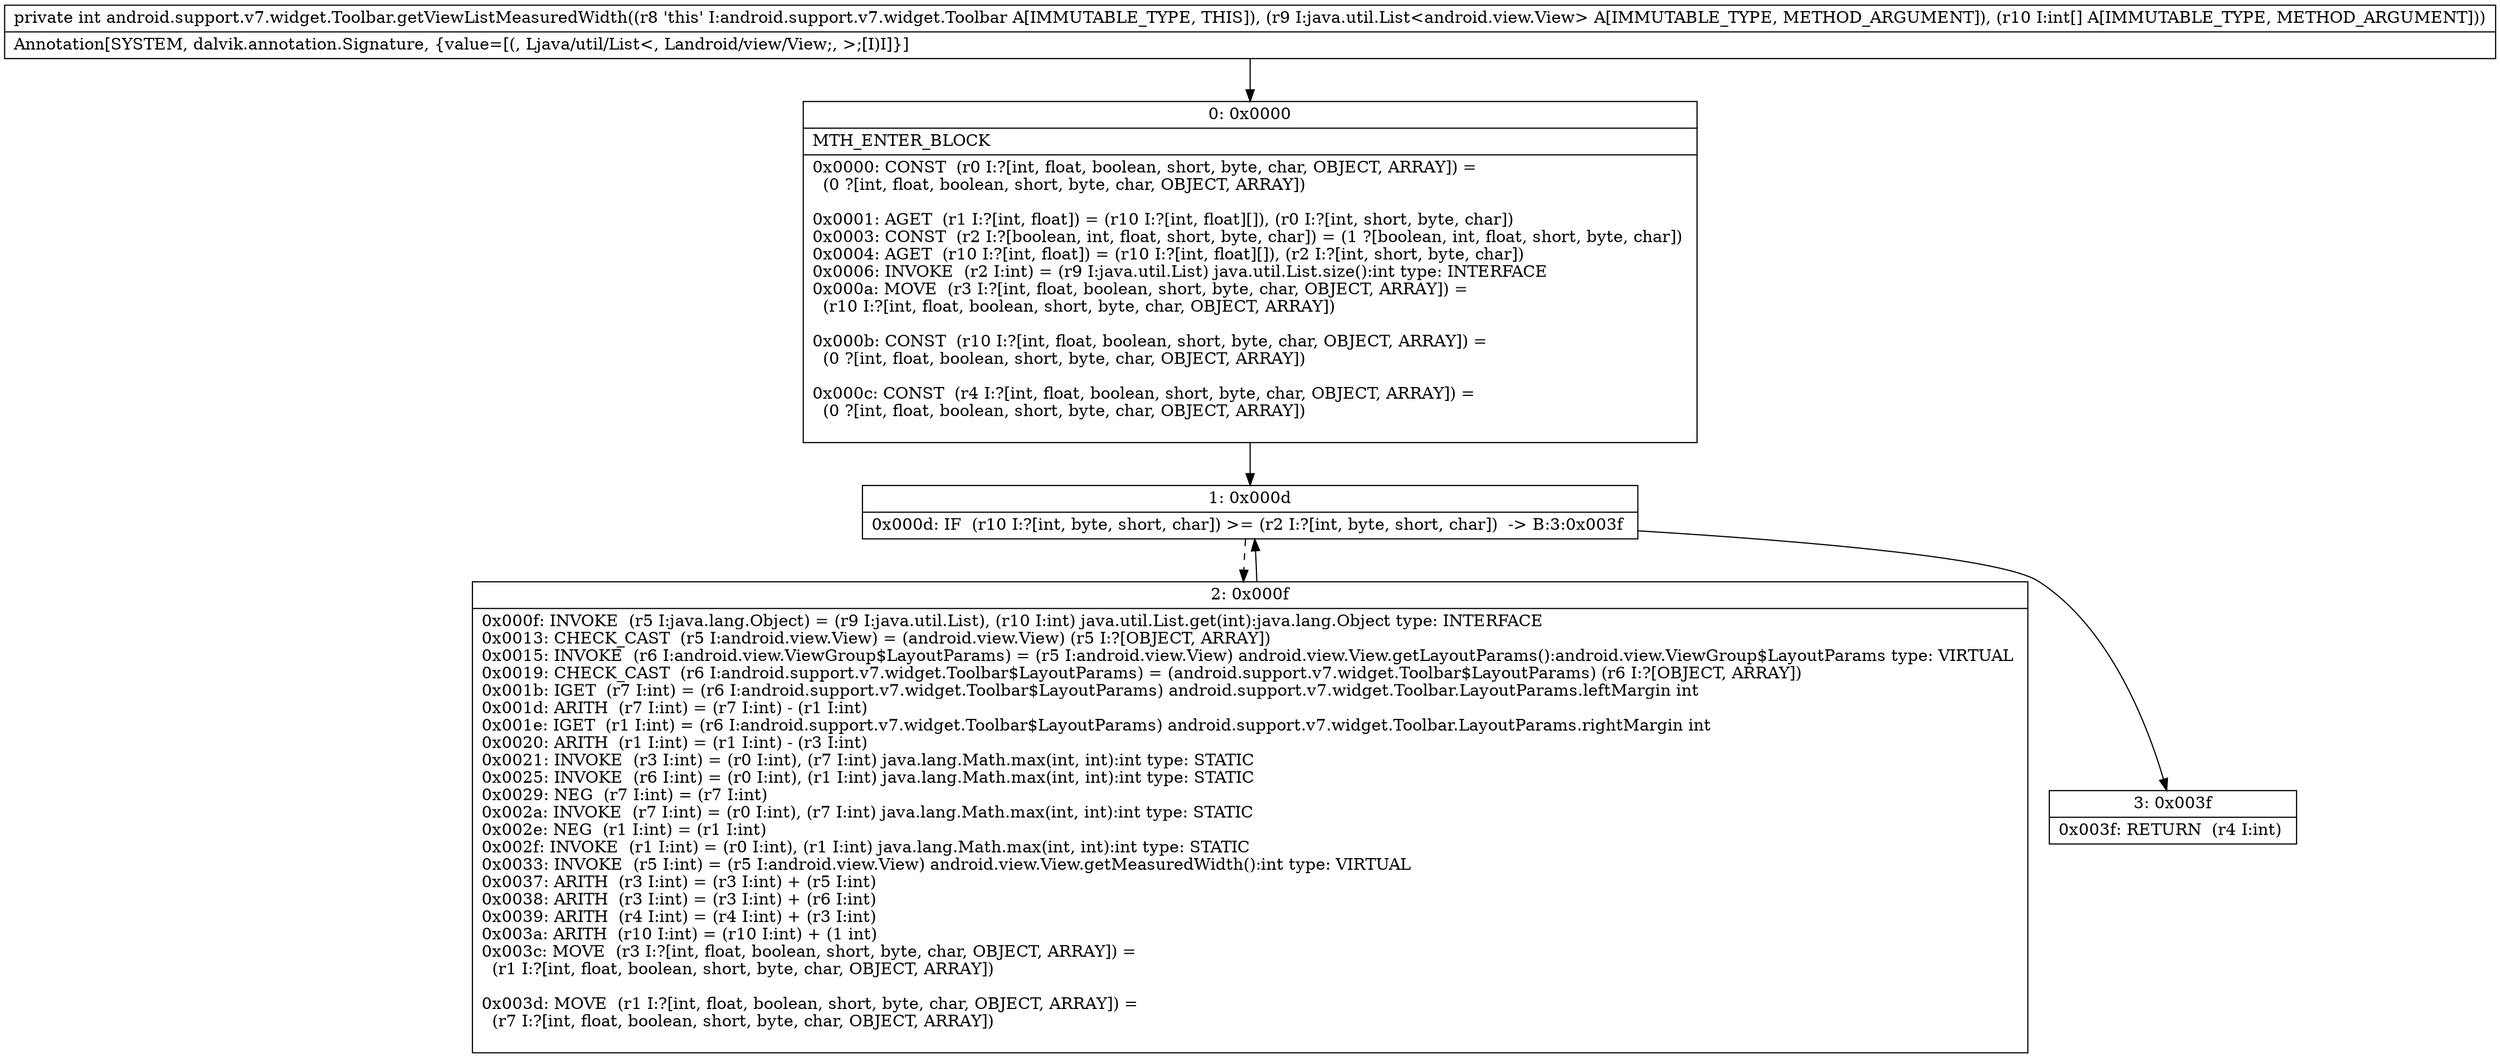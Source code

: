digraph "CFG forandroid.support.v7.widget.Toolbar.getViewListMeasuredWidth(Ljava\/util\/List;[I)I" {
Node_0 [shape=record,label="{0\:\ 0x0000|MTH_ENTER_BLOCK\l|0x0000: CONST  (r0 I:?[int, float, boolean, short, byte, char, OBJECT, ARRAY]) = \l  (0 ?[int, float, boolean, short, byte, char, OBJECT, ARRAY])\l \l0x0001: AGET  (r1 I:?[int, float]) = (r10 I:?[int, float][]), (r0 I:?[int, short, byte, char]) \l0x0003: CONST  (r2 I:?[boolean, int, float, short, byte, char]) = (1 ?[boolean, int, float, short, byte, char]) \l0x0004: AGET  (r10 I:?[int, float]) = (r10 I:?[int, float][]), (r2 I:?[int, short, byte, char]) \l0x0006: INVOKE  (r2 I:int) = (r9 I:java.util.List) java.util.List.size():int type: INTERFACE \l0x000a: MOVE  (r3 I:?[int, float, boolean, short, byte, char, OBJECT, ARRAY]) = \l  (r10 I:?[int, float, boolean, short, byte, char, OBJECT, ARRAY])\l \l0x000b: CONST  (r10 I:?[int, float, boolean, short, byte, char, OBJECT, ARRAY]) = \l  (0 ?[int, float, boolean, short, byte, char, OBJECT, ARRAY])\l \l0x000c: CONST  (r4 I:?[int, float, boolean, short, byte, char, OBJECT, ARRAY]) = \l  (0 ?[int, float, boolean, short, byte, char, OBJECT, ARRAY])\l \l}"];
Node_1 [shape=record,label="{1\:\ 0x000d|0x000d: IF  (r10 I:?[int, byte, short, char]) \>= (r2 I:?[int, byte, short, char])  \-\> B:3:0x003f \l}"];
Node_2 [shape=record,label="{2\:\ 0x000f|0x000f: INVOKE  (r5 I:java.lang.Object) = (r9 I:java.util.List), (r10 I:int) java.util.List.get(int):java.lang.Object type: INTERFACE \l0x0013: CHECK_CAST  (r5 I:android.view.View) = (android.view.View) (r5 I:?[OBJECT, ARRAY]) \l0x0015: INVOKE  (r6 I:android.view.ViewGroup$LayoutParams) = (r5 I:android.view.View) android.view.View.getLayoutParams():android.view.ViewGroup$LayoutParams type: VIRTUAL \l0x0019: CHECK_CAST  (r6 I:android.support.v7.widget.Toolbar$LayoutParams) = (android.support.v7.widget.Toolbar$LayoutParams) (r6 I:?[OBJECT, ARRAY]) \l0x001b: IGET  (r7 I:int) = (r6 I:android.support.v7.widget.Toolbar$LayoutParams) android.support.v7.widget.Toolbar.LayoutParams.leftMargin int \l0x001d: ARITH  (r7 I:int) = (r7 I:int) \- (r1 I:int) \l0x001e: IGET  (r1 I:int) = (r6 I:android.support.v7.widget.Toolbar$LayoutParams) android.support.v7.widget.Toolbar.LayoutParams.rightMargin int \l0x0020: ARITH  (r1 I:int) = (r1 I:int) \- (r3 I:int) \l0x0021: INVOKE  (r3 I:int) = (r0 I:int), (r7 I:int) java.lang.Math.max(int, int):int type: STATIC \l0x0025: INVOKE  (r6 I:int) = (r0 I:int), (r1 I:int) java.lang.Math.max(int, int):int type: STATIC \l0x0029: NEG  (r7 I:int) = (r7 I:int) \l0x002a: INVOKE  (r7 I:int) = (r0 I:int), (r7 I:int) java.lang.Math.max(int, int):int type: STATIC \l0x002e: NEG  (r1 I:int) = (r1 I:int) \l0x002f: INVOKE  (r1 I:int) = (r0 I:int), (r1 I:int) java.lang.Math.max(int, int):int type: STATIC \l0x0033: INVOKE  (r5 I:int) = (r5 I:android.view.View) android.view.View.getMeasuredWidth():int type: VIRTUAL \l0x0037: ARITH  (r3 I:int) = (r3 I:int) + (r5 I:int) \l0x0038: ARITH  (r3 I:int) = (r3 I:int) + (r6 I:int) \l0x0039: ARITH  (r4 I:int) = (r4 I:int) + (r3 I:int) \l0x003a: ARITH  (r10 I:int) = (r10 I:int) + (1 int) \l0x003c: MOVE  (r3 I:?[int, float, boolean, short, byte, char, OBJECT, ARRAY]) = \l  (r1 I:?[int, float, boolean, short, byte, char, OBJECT, ARRAY])\l \l0x003d: MOVE  (r1 I:?[int, float, boolean, short, byte, char, OBJECT, ARRAY]) = \l  (r7 I:?[int, float, boolean, short, byte, char, OBJECT, ARRAY])\l \l}"];
Node_3 [shape=record,label="{3\:\ 0x003f|0x003f: RETURN  (r4 I:int) \l}"];
MethodNode[shape=record,label="{private int android.support.v7.widget.Toolbar.getViewListMeasuredWidth((r8 'this' I:android.support.v7.widget.Toolbar A[IMMUTABLE_TYPE, THIS]), (r9 I:java.util.List\<android.view.View\> A[IMMUTABLE_TYPE, METHOD_ARGUMENT]), (r10 I:int[] A[IMMUTABLE_TYPE, METHOD_ARGUMENT]))  | Annotation[SYSTEM, dalvik.annotation.Signature, \{value=[(, Ljava\/util\/List\<, Landroid\/view\/View;, \>;[I)I]\}]\l}"];
MethodNode -> Node_0;
Node_0 -> Node_1;
Node_1 -> Node_2[style=dashed];
Node_1 -> Node_3;
Node_2 -> Node_1;
}

